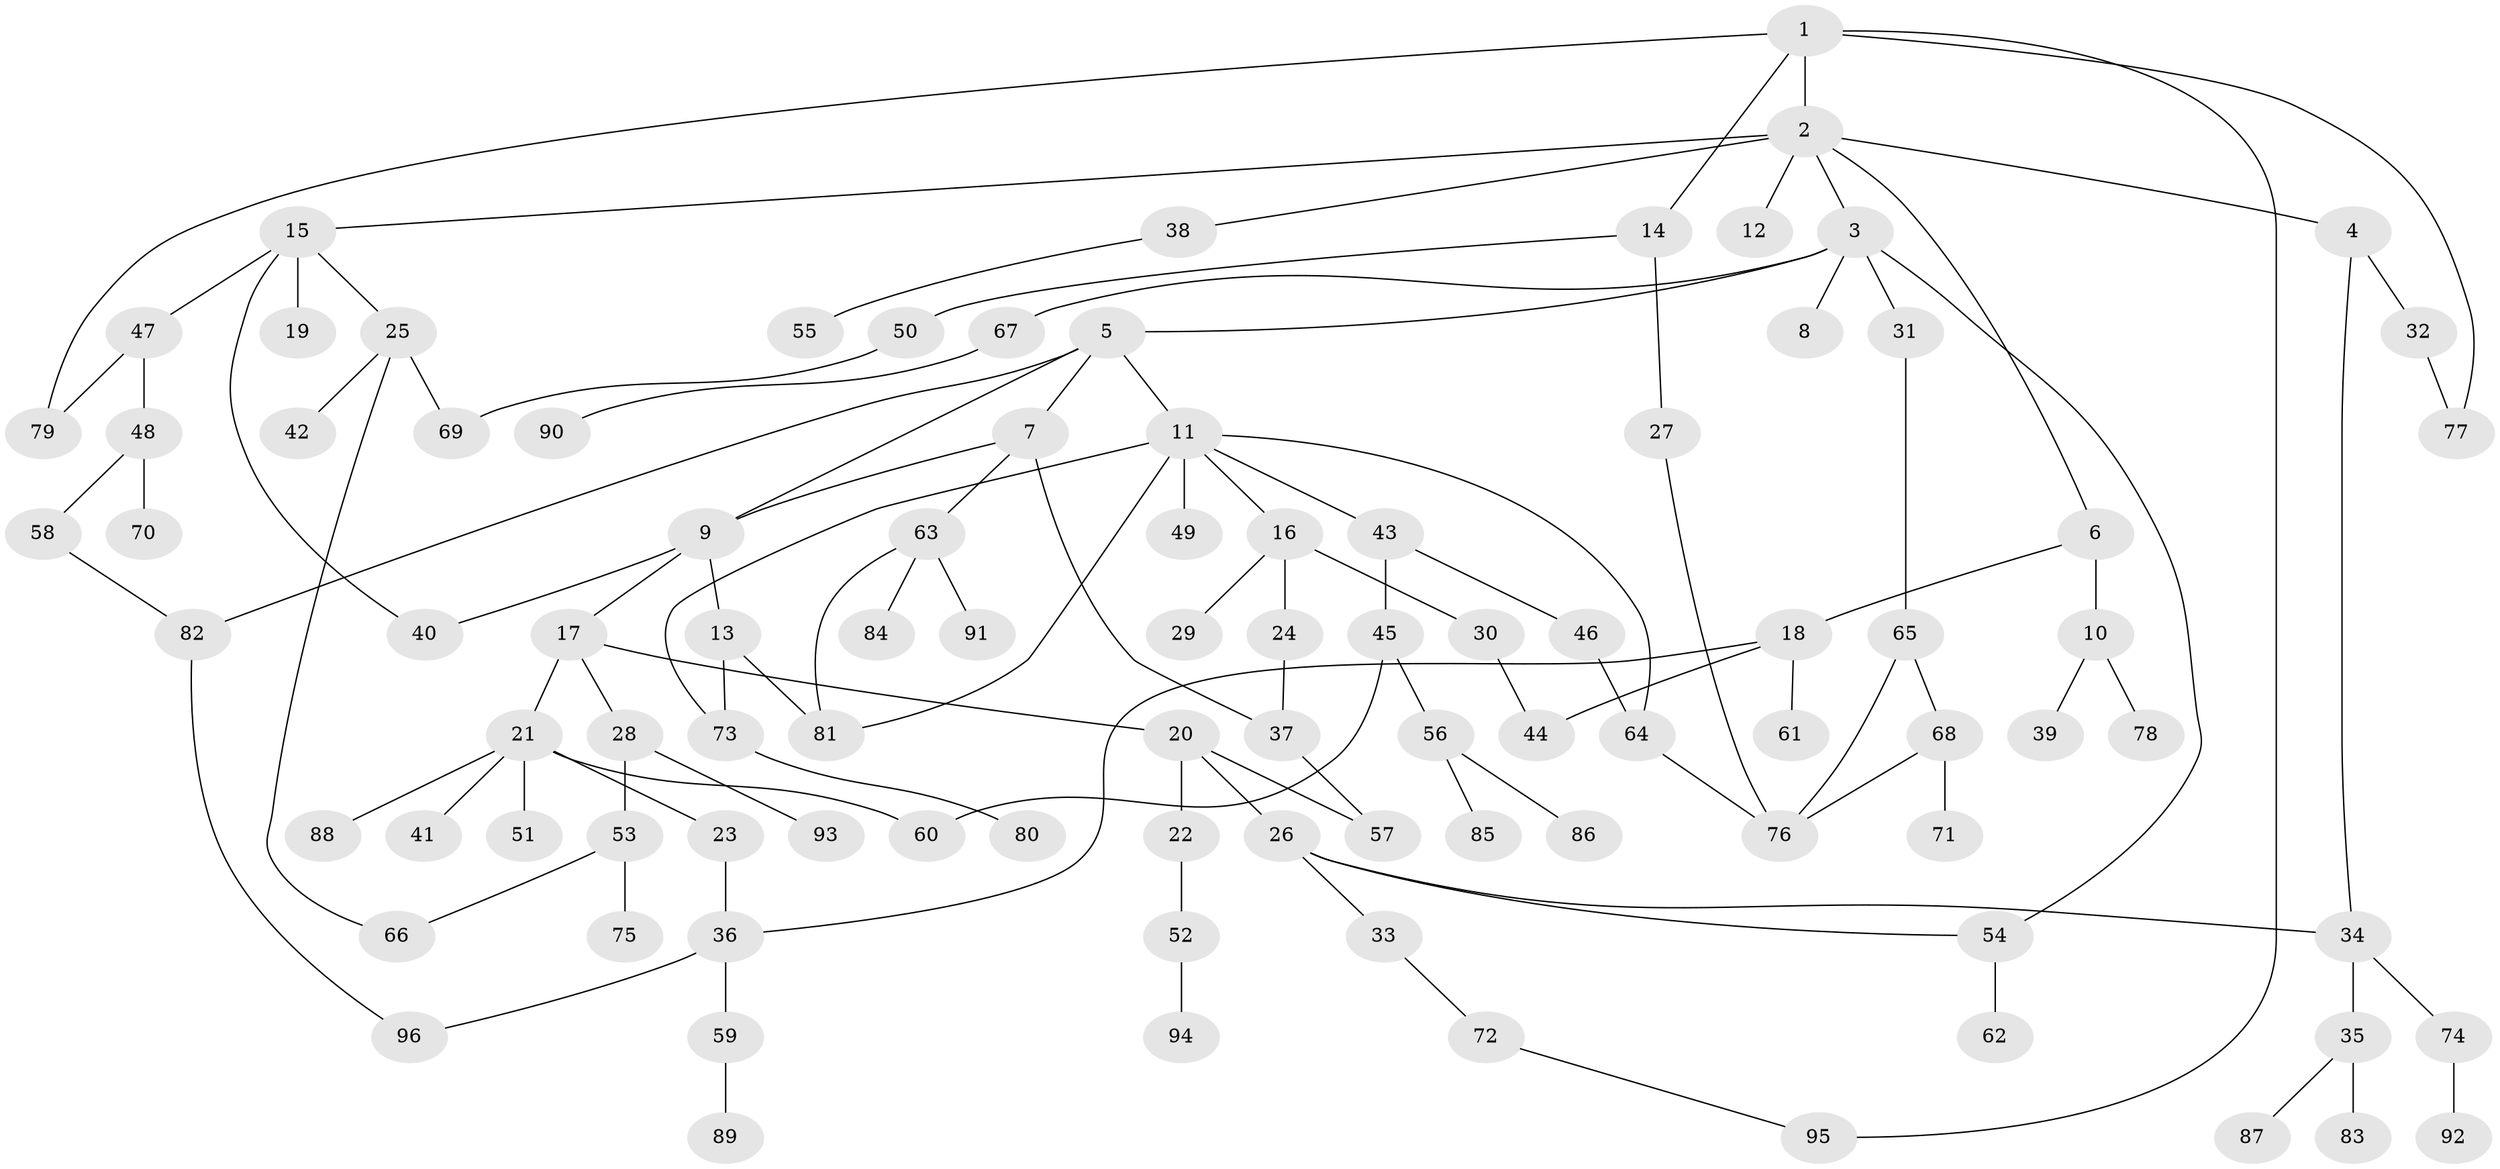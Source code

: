 // coarse degree distribution, {3: 0.08333333333333333, 5: 0.0625, 1: 0.4583333333333333, 2: 0.2708333333333333, 4: 0.041666666666666664, 6: 0.041666666666666664, 10: 0.020833333333333332, 13: 0.020833333333333332}
// Generated by graph-tools (version 1.1) at 2025/46/03/04/25 21:46:00]
// undirected, 96 vertices, 118 edges
graph export_dot {
graph [start="1"]
  node [color=gray90,style=filled];
  1;
  2;
  3;
  4;
  5;
  6;
  7;
  8;
  9;
  10;
  11;
  12;
  13;
  14;
  15;
  16;
  17;
  18;
  19;
  20;
  21;
  22;
  23;
  24;
  25;
  26;
  27;
  28;
  29;
  30;
  31;
  32;
  33;
  34;
  35;
  36;
  37;
  38;
  39;
  40;
  41;
  42;
  43;
  44;
  45;
  46;
  47;
  48;
  49;
  50;
  51;
  52;
  53;
  54;
  55;
  56;
  57;
  58;
  59;
  60;
  61;
  62;
  63;
  64;
  65;
  66;
  67;
  68;
  69;
  70;
  71;
  72;
  73;
  74;
  75;
  76;
  77;
  78;
  79;
  80;
  81;
  82;
  83;
  84;
  85;
  86;
  87;
  88;
  89;
  90;
  91;
  92;
  93;
  94;
  95;
  96;
  1 -- 2;
  1 -- 14;
  1 -- 77;
  1 -- 95;
  1 -- 79;
  2 -- 3;
  2 -- 4;
  2 -- 6;
  2 -- 12;
  2 -- 15;
  2 -- 38;
  3 -- 5;
  3 -- 8;
  3 -- 31;
  3 -- 54;
  3 -- 67;
  4 -- 32;
  4 -- 34;
  5 -- 7;
  5 -- 9;
  5 -- 11;
  5 -- 82;
  6 -- 10;
  6 -- 18;
  7 -- 37;
  7 -- 63;
  7 -- 9;
  9 -- 13;
  9 -- 17;
  9 -- 40;
  10 -- 39;
  10 -- 78;
  11 -- 16;
  11 -- 43;
  11 -- 49;
  11 -- 81;
  11 -- 73;
  11 -- 64;
  13 -- 73;
  13 -- 81;
  14 -- 27;
  14 -- 50;
  15 -- 19;
  15 -- 25;
  15 -- 40;
  15 -- 47;
  16 -- 24;
  16 -- 29;
  16 -- 30;
  17 -- 20;
  17 -- 21;
  17 -- 28;
  18 -- 36;
  18 -- 61;
  18 -- 44;
  20 -- 22;
  20 -- 26;
  20 -- 57;
  21 -- 23;
  21 -- 41;
  21 -- 51;
  21 -- 88;
  21 -- 60;
  22 -- 52;
  23 -- 36;
  24 -- 37;
  25 -- 42;
  25 -- 69;
  25 -- 66;
  26 -- 33;
  26 -- 54;
  26 -- 34;
  27 -- 76;
  28 -- 53;
  28 -- 93;
  30 -- 44;
  31 -- 65;
  32 -- 77;
  33 -- 72;
  34 -- 35;
  34 -- 74;
  35 -- 83;
  35 -- 87;
  36 -- 59;
  36 -- 96;
  37 -- 57;
  38 -- 55;
  43 -- 45;
  43 -- 46;
  45 -- 56;
  45 -- 60;
  46 -- 64;
  47 -- 48;
  47 -- 79;
  48 -- 58;
  48 -- 70;
  50 -- 69;
  52 -- 94;
  53 -- 66;
  53 -- 75;
  54 -- 62;
  56 -- 85;
  56 -- 86;
  58 -- 82;
  59 -- 89;
  63 -- 81;
  63 -- 84;
  63 -- 91;
  64 -- 76;
  65 -- 68;
  65 -- 76;
  67 -- 90;
  68 -- 71;
  68 -- 76;
  72 -- 95;
  73 -- 80;
  74 -- 92;
  82 -- 96;
}
